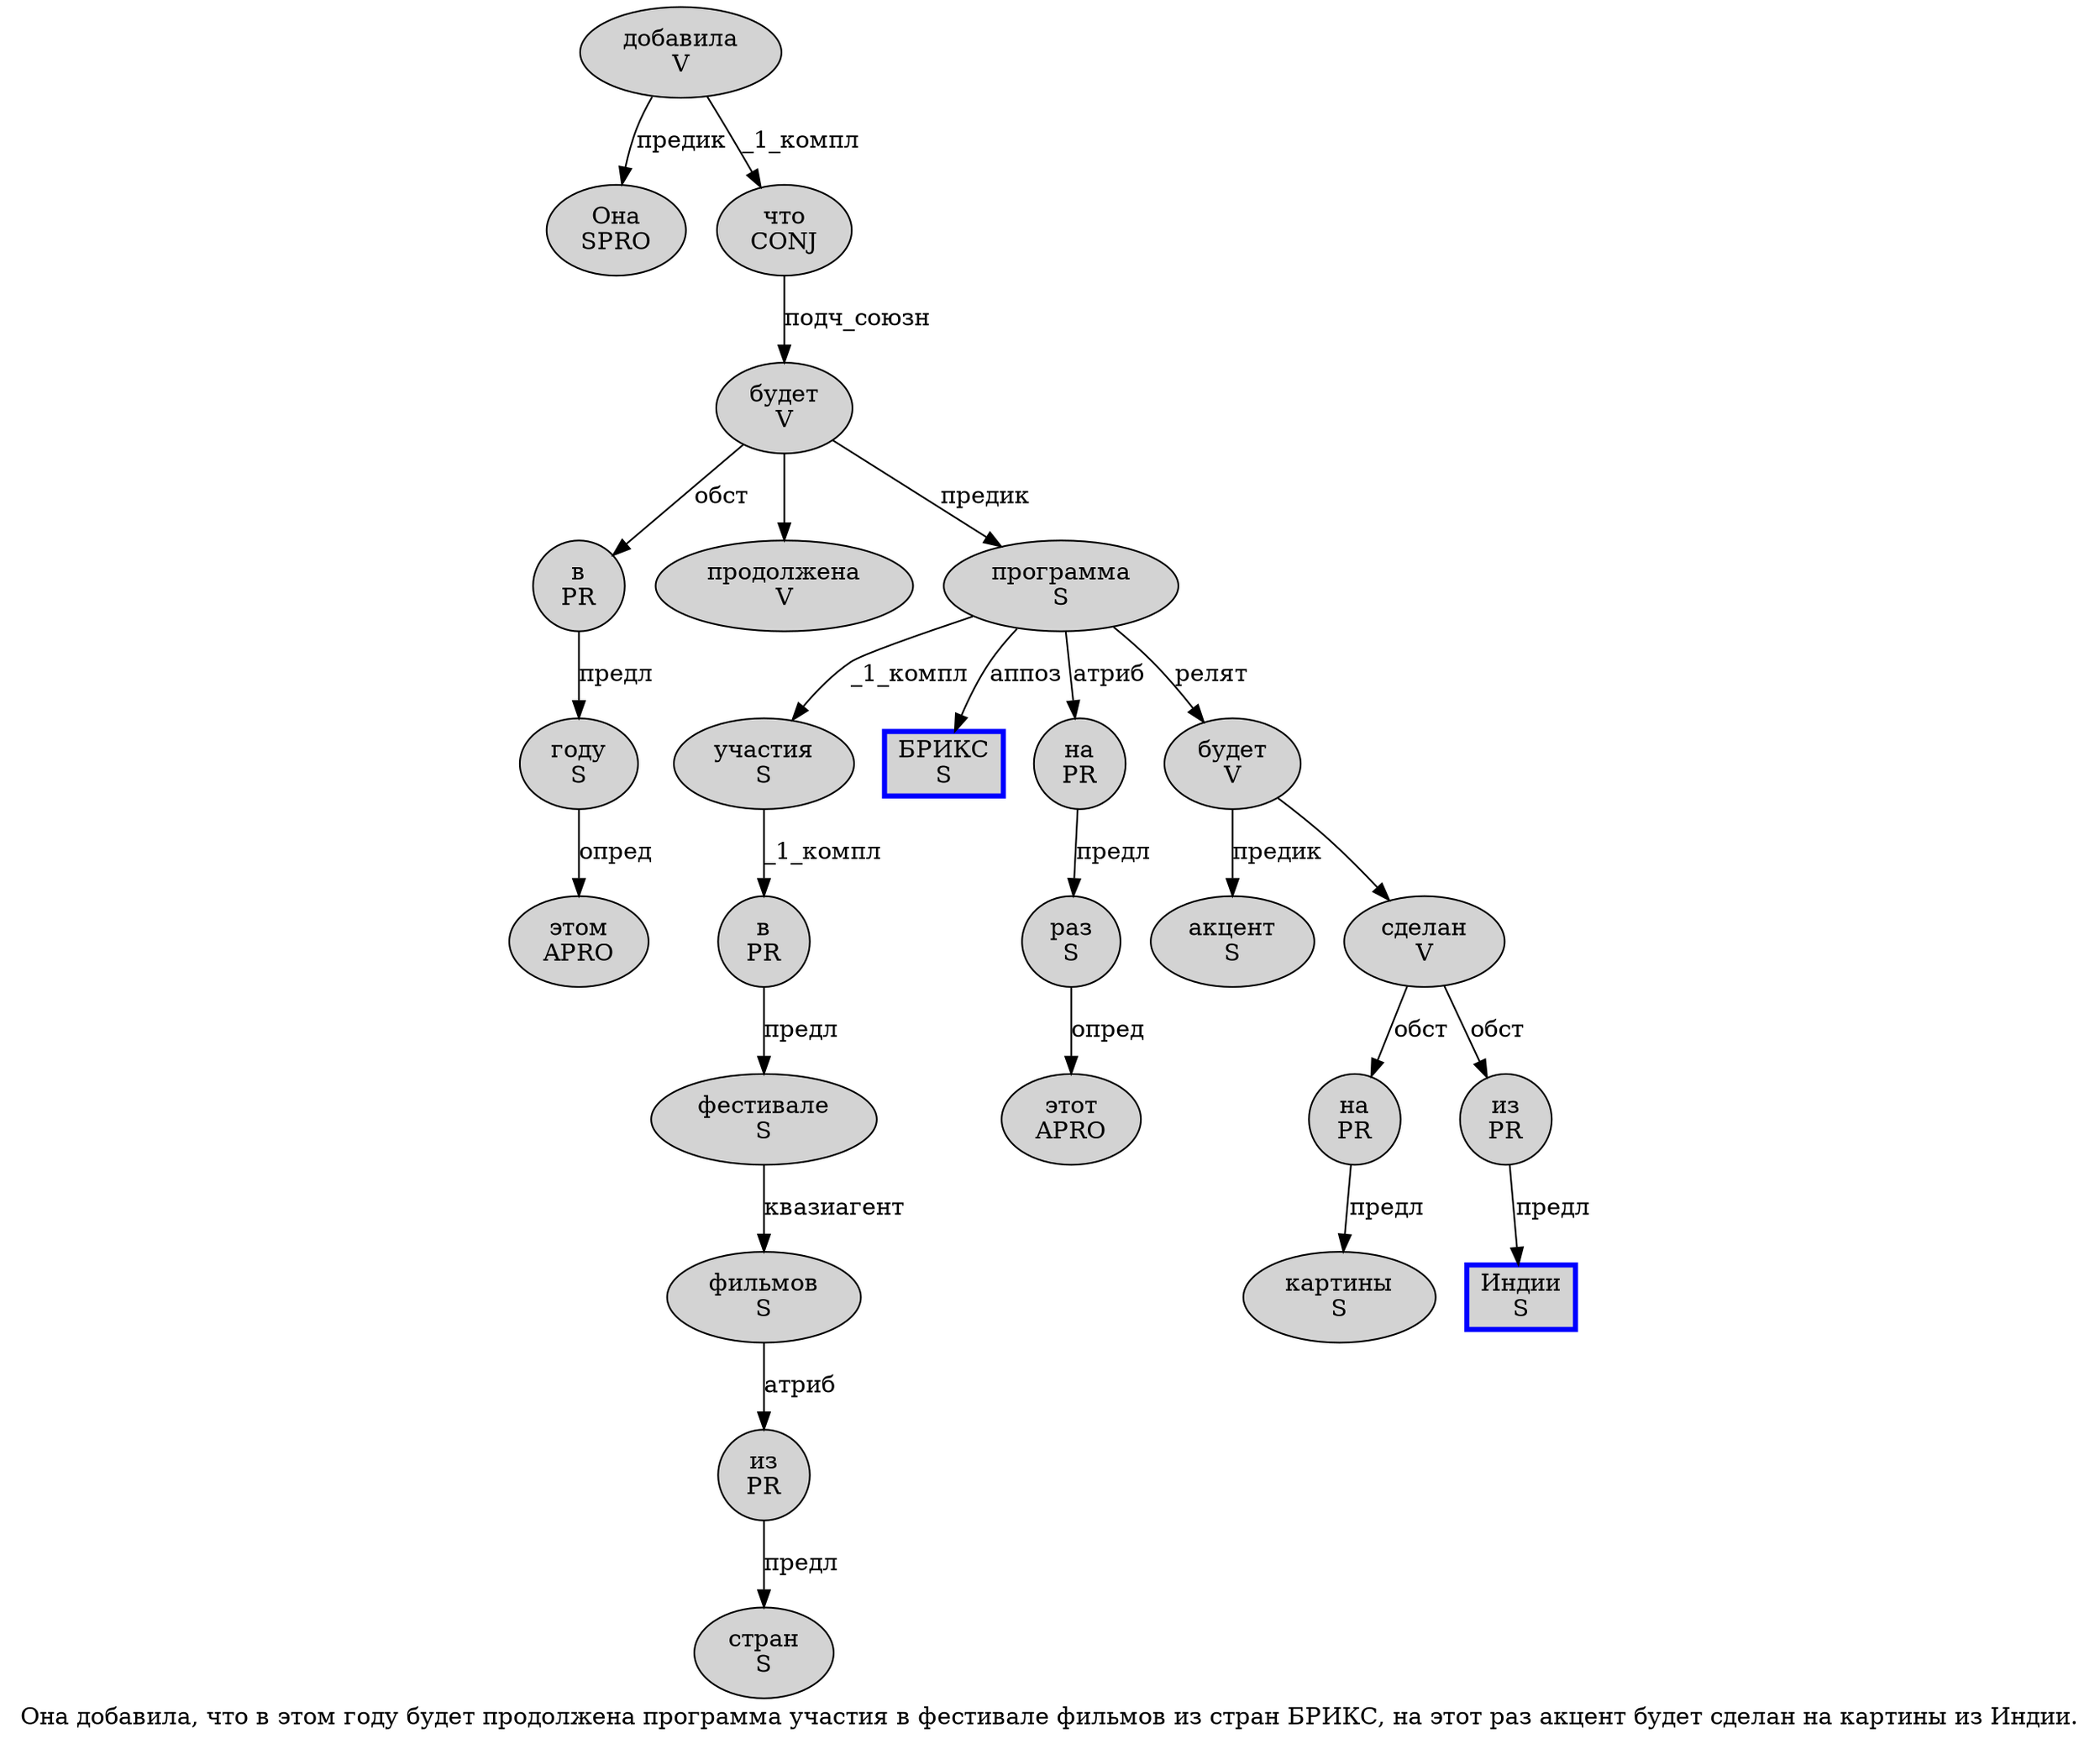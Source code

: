 digraph SENTENCE_585 {
	graph [label="Она добавила, что в этом году будет продолжена программа участия в фестивале фильмов из стран БРИКС, на этот раз акцент будет сделан на картины из Индии."]
	node [style=filled]
		0 [label="Она
SPRO" color="" fillcolor=lightgray penwidth=1 shape=ellipse]
		1 [label="добавила
V" color="" fillcolor=lightgray penwidth=1 shape=ellipse]
		3 [label="что
CONJ" color="" fillcolor=lightgray penwidth=1 shape=ellipse]
		4 [label="в
PR" color="" fillcolor=lightgray penwidth=1 shape=ellipse]
		5 [label="этом
APRO" color="" fillcolor=lightgray penwidth=1 shape=ellipse]
		6 [label="году
S" color="" fillcolor=lightgray penwidth=1 shape=ellipse]
		7 [label="будет
V" color="" fillcolor=lightgray penwidth=1 shape=ellipse]
		8 [label="продолжена
V" color="" fillcolor=lightgray penwidth=1 shape=ellipse]
		9 [label="программа
S" color="" fillcolor=lightgray penwidth=1 shape=ellipse]
		10 [label="участия
S" color="" fillcolor=lightgray penwidth=1 shape=ellipse]
		11 [label="в
PR" color="" fillcolor=lightgray penwidth=1 shape=ellipse]
		12 [label="фестивале
S" color="" fillcolor=lightgray penwidth=1 shape=ellipse]
		13 [label="фильмов
S" color="" fillcolor=lightgray penwidth=1 shape=ellipse]
		14 [label="из
PR" color="" fillcolor=lightgray penwidth=1 shape=ellipse]
		15 [label="стран
S" color="" fillcolor=lightgray penwidth=1 shape=ellipse]
		16 [label="БРИКС
S" color=blue fillcolor=lightgray penwidth=3 shape=box]
		18 [label="на
PR" color="" fillcolor=lightgray penwidth=1 shape=ellipse]
		19 [label="этот
APRO" color="" fillcolor=lightgray penwidth=1 shape=ellipse]
		20 [label="раз
S" color="" fillcolor=lightgray penwidth=1 shape=ellipse]
		21 [label="акцент
S" color="" fillcolor=lightgray penwidth=1 shape=ellipse]
		22 [label="будет
V" color="" fillcolor=lightgray penwidth=1 shape=ellipse]
		23 [label="сделан
V" color="" fillcolor=lightgray penwidth=1 shape=ellipse]
		24 [label="на
PR" color="" fillcolor=lightgray penwidth=1 shape=ellipse]
		25 [label="картины
S" color="" fillcolor=lightgray penwidth=1 shape=ellipse]
		26 [label="из
PR" color="" fillcolor=lightgray penwidth=1 shape=ellipse]
		27 [label="Индии
S" color=blue fillcolor=lightgray penwidth=3 shape=box]
			20 -> 19 [label="опред"]
			24 -> 25 [label="предл"]
			14 -> 15 [label="предл"]
			11 -> 12 [label="предл"]
			3 -> 7 [label="подч_союзн"]
			22 -> 21 [label="предик"]
			22 -> 23
			6 -> 5 [label="опред"]
			9 -> 10 [label="_1_компл"]
			9 -> 16 [label="аппоз"]
			9 -> 18 [label="атриб"]
			9 -> 22 [label="релят"]
			13 -> 14 [label="атриб"]
			7 -> 4 [label="обст"]
			7 -> 8
			7 -> 9 [label="предик"]
			18 -> 20 [label="предл"]
			26 -> 27 [label="предл"]
			4 -> 6 [label="предл"]
			1 -> 0 [label="предик"]
			1 -> 3 [label="_1_компл"]
			10 -> 11 [label="_1_компл"]
			12 -> 13 [label="квазиагент"]
			23 -> 24 [label="обст"]
			23 -> 26 [label="обст"]
}